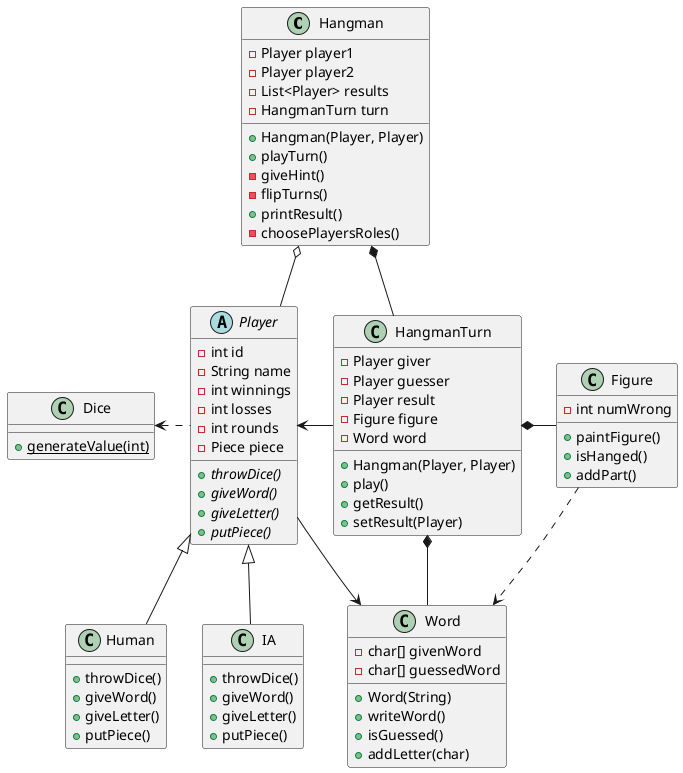 @startuml
class Hangman {
    - Player player1
    - Player player2
    - List<Player> results
    - HangmanTurn turn
    + Hangman(Player, Player)
    + playTurn()
    - giveHint()
    - flipTurns()
    + printResult()
    - choosePlayersRoles()
}
class HangmanTurn {
    - Player giver
    - Player guesser
    - Player result
    - Figure figure
    - Word word
    + Hangman(Player, Player)
    + play()
    + getResult()
    + setResult(Player)
}
abstract class Player {
    - int id
    - String name
    - int winnings
    - int losses
    - int rounds
    - Piece piece
    + {abstract} throwDice()
    + {abstract} giveWord()
    + {abstract} giveLetter()
    + {abstract} putPiece()
}
class Human {
    + throwDice()
    + giveWord()
    + giveLetter()
    + putPiece()
}
class IA {
    + throwDice()
    + giveWord()
    + giveLetter()
    + putPiece()
}
class Word {
    - char[] givenWord
    - char[] guessedWord
    + Word(String)
    + writeWord()
    + isGuessed()
    + addLetter(char)
}
class Figure {
    - int numWrong
    + paintFigure()
    + isHanged()
    + addPart()
}
class Dice {
    + {static} generateValue(int)
}

Hangman *-- HangmanTurn
Hangman o-- Player

HangmanTurn *-- Word
HangmanTurn *-right- Figure
HangmanTurn -left-> Player

Player <|-- Human
Player <|-- IA
Player .left.> Dice
Player -right-> Word

Figure ..> Word
@enduml